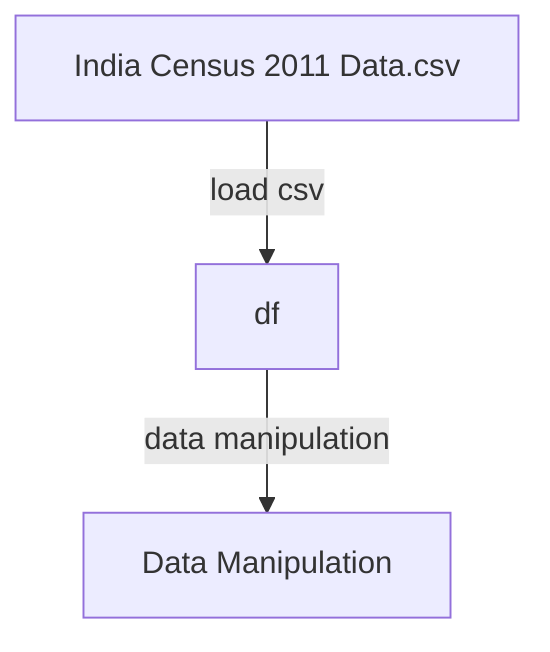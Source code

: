 flowchart TD
  A["India Census 2011 Data.csv"] --> |"load csv"| B["df"]
  B["df"] --> |"data manipulation"| C["Data Manipulation"]